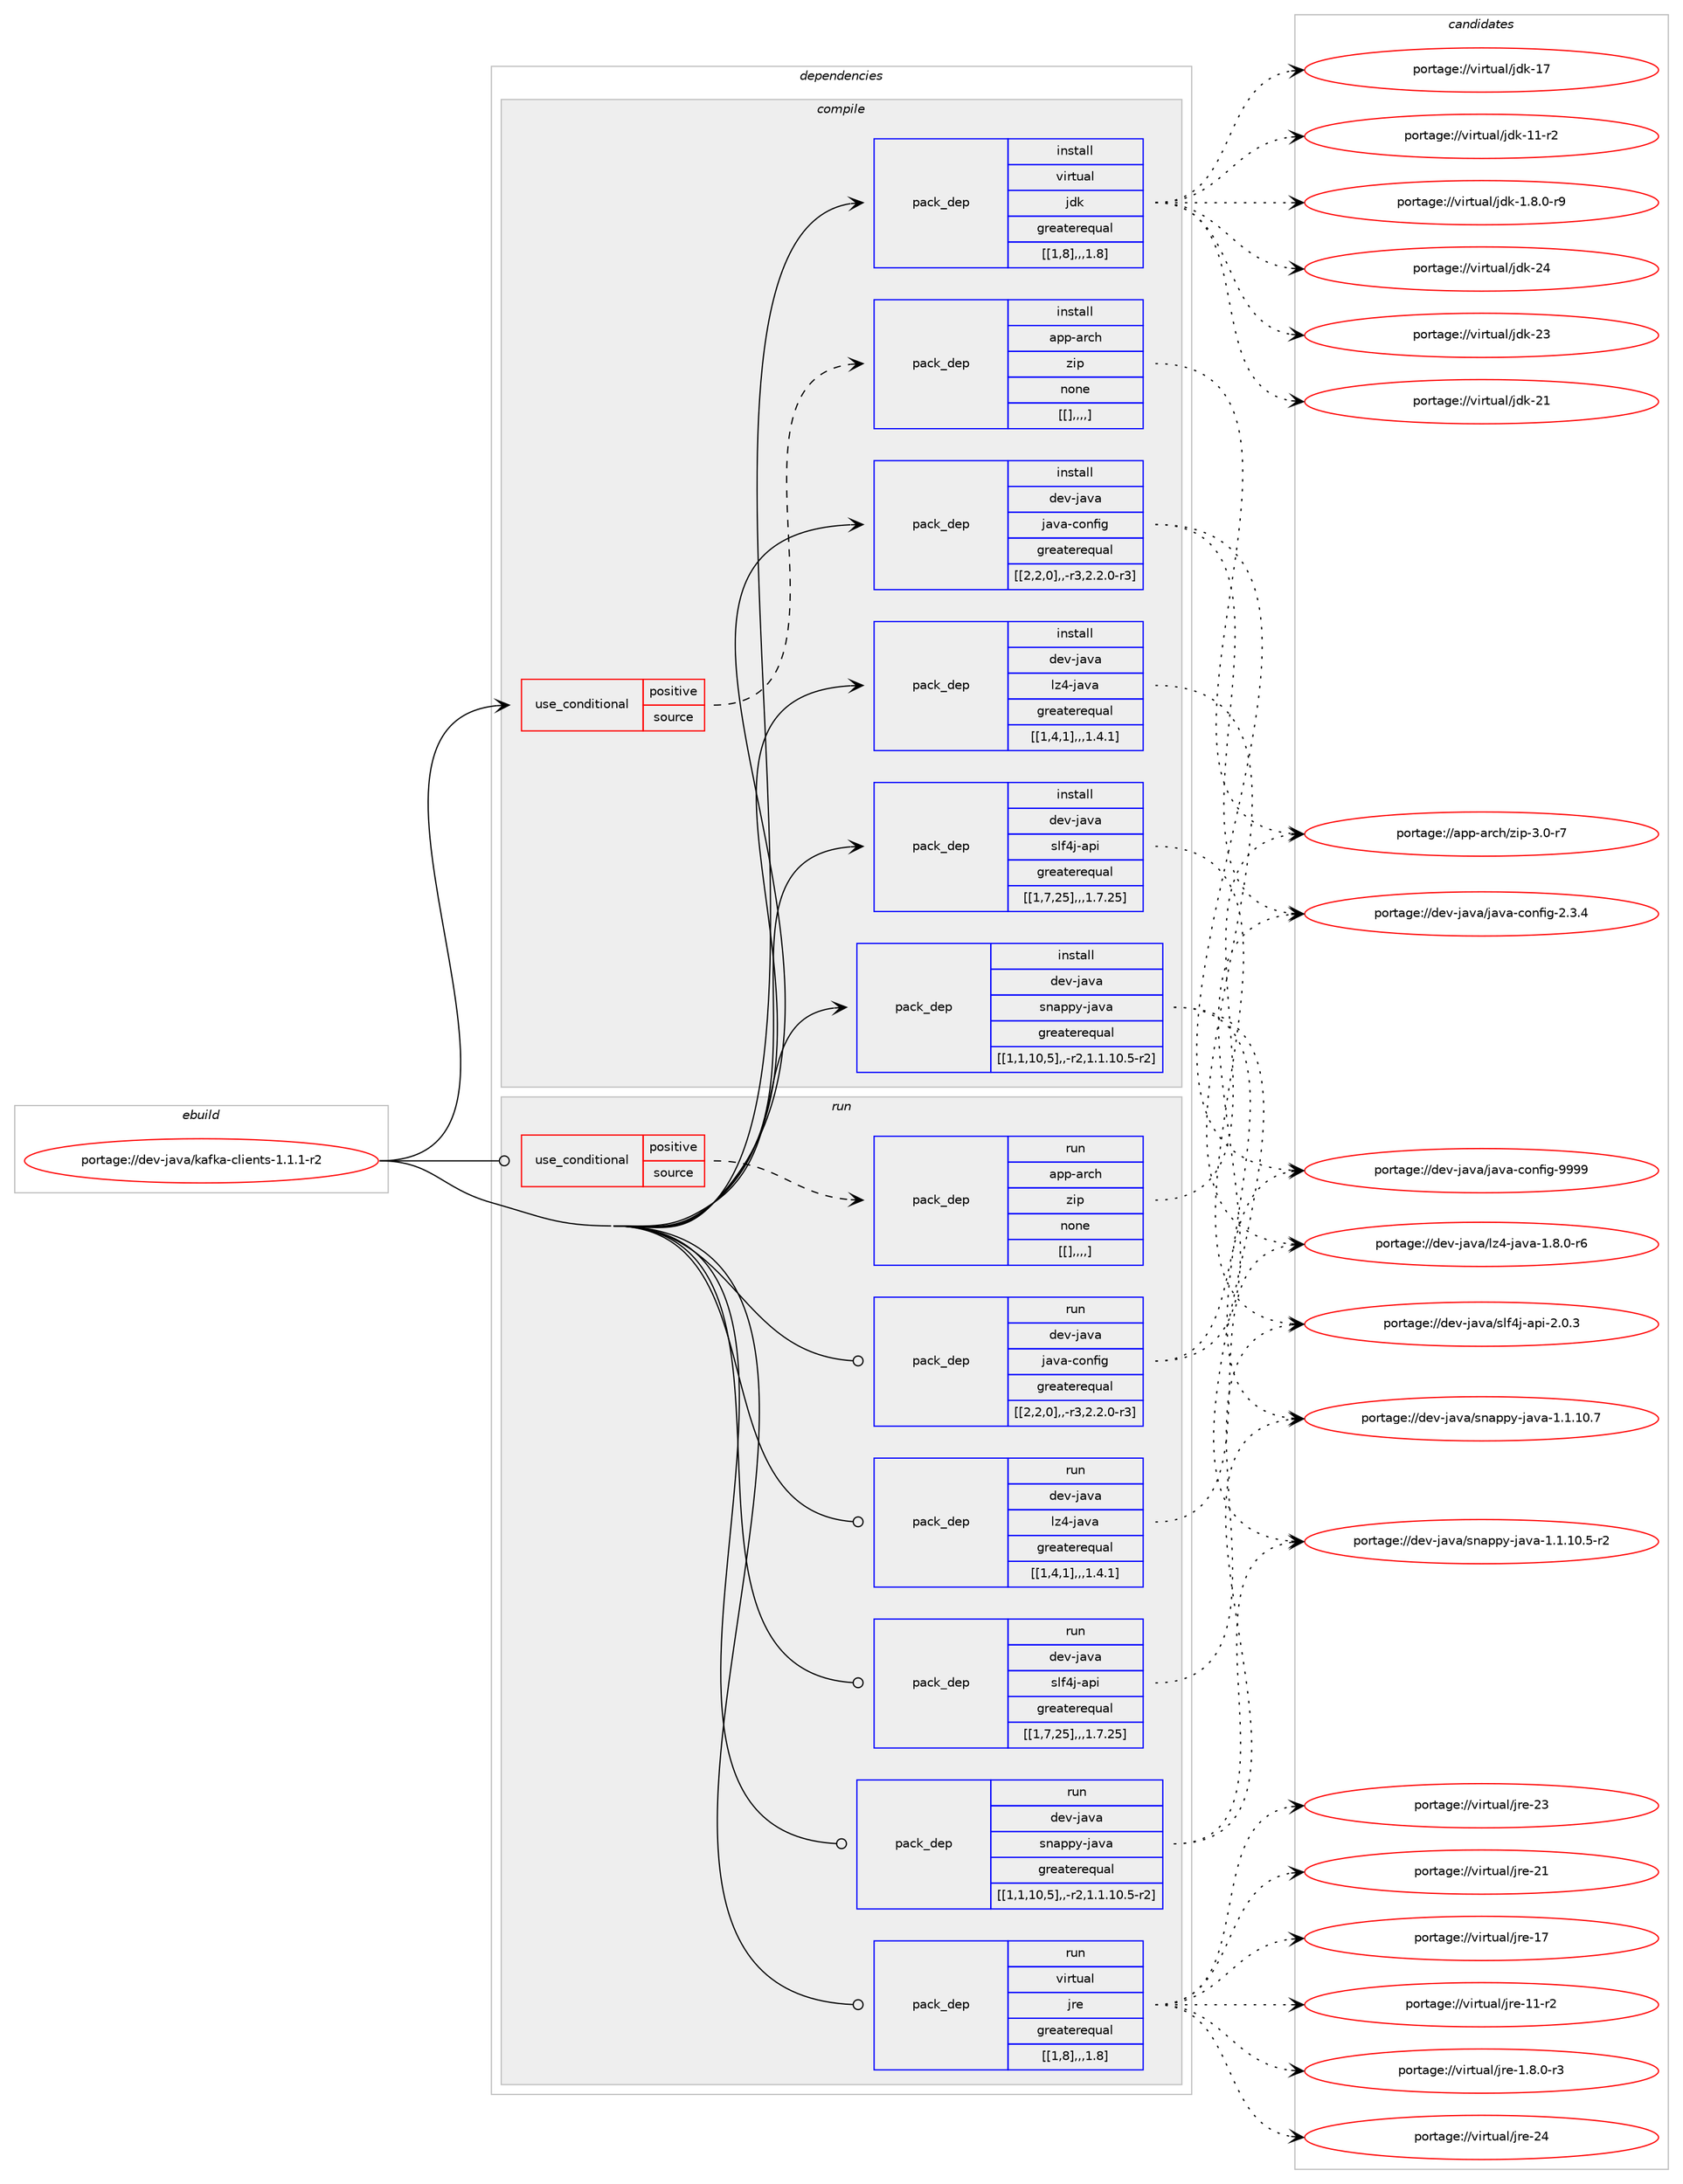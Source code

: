 digraph prolog {

# *************
# Graph options
# *************

newrank=true;
concentrate=true;
compound=true;
graph [rankdir=LR,fontname=Helvetica,fontsize=10,ranksep=1.5];#, ranksep=2.5, nodesep=0.2];
edge  [arrowhead=vee];
node  [fontname=Helvetica,fontsize=10];

# **********
# The ebuild
# **********

subgraph cluster_leftcol {
color=gray;
label=<<i>ebuild</i>>;
id [label="portage://dev-java/kafka-clients-1.1.1-r2", color=red, width=4, href="../dev-java/kafka-clients-1.1.1-r2.svg"];
}

# ****************
# The dependencies
# ****************

subgraph cluster_midcol {
color=gray;
label=<<i>dependencies</i>>;
subgraph cluster_compile {
fillcolor="#eeeeee";
style=filled;
label=<<i>compile</i>>;
subgraph cond23998 {
dependency99877 [label=<<TABLE BORDER="0" CELLBORDER="1" CELLSPACING="0" CELLPADDING="4"><TR><TD ROWSPAN="3" CELLPADDING="10">use_conditional</TD></TR><TR><TD>positive</TD></TR><TR><TD>source</TD></TR></TABLE>>, shape=none, color=red];
subgraph pack74768 {
dependency99926 [label=<<TABLE BORDER="0" CELLBORDER="1" CELLSPACING="0" CELLPADDING="4" WIDTH="220"><TR><TD ROWSPAN="6" CELLPADDING="30">pack_dep</TD></TR><TR><TD WIDTH="110">install</TD></TR><TR><TD>app-arch</TD></TR><TR><TD>zip</TD></TR><TR><TD>none</TD></TR><TR><TD>[[],,,,]</TD></TR></TABLE>>, shape=none, color=blue];
}
dependency99877:e -> dependency99926:w [weight=20,style="dashed",arrowhead="vee"];
}
id:e -> dependency99877:w [weight=20,style="solid",arrowhead="vee"];
subgraph pack74798 {
dependency99946 [label=<<TABLE BORDER="0" CELLBORDER="1" CELLSPACING="0" CELLPADDING="4" WIDTH="220"><TR><TD ROWSPAN="6" CELLPADDING="30">pack_dep</TD></TR><TR><TD WIDTH="110">install</TD></TR><TR><TD>dev-java</TD></TR><TR><TD>java-config</TD></TR><TR><TD>greaterequal</TD></TR><TR><TD>[[2,2,0],,-r3,2.2.0-r3]</TD></TR></TABLE>>, shape=none, color=blue];
}
id:e -> dependency99946:w [weight=20,style="solid",arrowhead="vee"];
subgraph pack74856 {
dependency100020 [label=<<TABLE BORDER="0" CELLBORDER="1" CELLSPACING="0" CELLPADDING="4" WIDTH="220"><TR><TD ROWSPAN="6" CELLPADDING="30">pack_dep</TD></TR><TR><TD WIDTH="110">install</TD></TR><TR><TD>dev-java</TD></TR><TR><TD>lz4-java</TD></TR><TR><TD>greaterequal</TD></TR><TR><TD>[[1,4,1],,,1.4.1]</TD></TR></TABLE>>, shape=none, color=blue];
}
id:e -> dependency100020:w [weight=20,style="solid",arrowhead="vee"];
subgraph pack74871 {
dependency100078 [label=<<TABLE BORDER="0" CELLBORDER="1" CELLSPACING="0" CELLPADDING="4" WIDTH="220"><TR><TD ROWSPAN="6" CELLPADDING="30">pack_dep</TD></TR><TR><TD WIDTH="110">install</TD></TR><TR><TD>dev-java</TD></TR><TR><TD>slf4j-api</TD></TR><TR><TD>greaterequal</TD></TR><TR><TD>[[1,7,25],,,1.7.25]</TD></TR></TABLE>>, shape=none, color=blue];
}
id:e -> dependency100078:w [weight=20,style="solid",arrowhead="vee"];
subgraph pack74925 {
dependency100157 [label=<<TABLE BORDER="0" CELLBORDER="1" CELLSPACING="0" CELLPADDING="4" WIDTH="220"><TR><TD ROWSPAN="6" CELLPADDING="30">pack_dep</TD></TR><TR><TD WIDTH="110">install</TD></TR><TR><TD>dev-java</TD></TR><TR><TD>snappy-java</TD></TR><TR><TD>greaterequal</TD></TR><TR><TD>[[1,1,10,5],,-r2,1.1.10.5-r2]</TD></TR></TABLE>>, shape=none, color=blue];
}
id:e -> dependency100157:w [weight=20,style="solid",arrowhead="vee"];
subgraph pack74983 {
dependency100171 [label=<<TABLE BORDER="0" CELLBORDER="1" CELLSPACING="0" CELLPADDING="4" WIDTH="220"><TR><TD ROWSPAN="6" CELLPADDING="30">pack_dep</TD></TR><TR><TD WIDTH="110">install</TD></TR><TR><TD>virtual</TD></TR><TR><TD>jdk</TD></TR><TR><TD>greaterequal</TD></TR><TR><TD>[[1,8],,,1.8]</TD></TR></TABLE>>, shape=none, color=blue];
}
id:e -> dependency100171:w [weight=20,style="solid",arrowhead="vee"];
}
subgraph cluster_compileandrun {
fillcolor="#eeeeee";
style=filled;
label=<<i>compile and run</i>>;
}
subgraph cluster_run {
fillcolor="#eeeeee";
style=filled;
label=<<i>run</i>>;
subgraph cond24070 {
dependency100254 [label=<<TABLE BORDER="0" CELLBORDER="1" CELLSPACING="0" CELLPADDING="4"><TR><TD ROWSPAN="3" CELLPADDING="10">use_conditional</TD></TR><TR><TD>positive</TD></TR><TR><TD>source</TD></TR></TABLE>>, shape=none, color=red];
subgraph pack75064 {
dependency100389 [label=<<TABLE BORDER="0" CELLBORDER="1" CELLSPACING="0" CELLPADDING="4" WIDTH="220"><TR><TD ROWSPAN="6" CELLPADDING="30">pack_dep</TD></TR><TR><TD WIDTH="110">run</TD></TR><TR><TD>app-arch</TD></TR><TR><TD>zip</TD></TR><TR><TD>none</TD></TR><TR><TD>[[],,,,]</TD></TR></TABLE>>, shape=none, color=blue];
}
dependency100254:e -> dependency100389:w [weight=20,style="dashed",arrowhead="vee"];
}
id:e -> dependency100254:w [weight=20,style="solid",arrowhead="odot"];
subgraph pack75181 {
dependency100452 [label=<<TABLE BORDER="0" CELLBORDER="1" CELLSPACING="0" CELLPADDING="4" WIDTH="220"><TR><TD ROWSPAN="6" CELLPADDING="30">pack_dep</TD></TR><TR><TD WIDTH="110">run</TD></TR><TR><TD>dev-java</TD></TR><TR><TD>java-config</TD></TR><TR><TD>greaterequal</TD></TR><TR><TD>[[2,2,0],,-r3,2.2.0-r3]</TD></TR></TABLE>>, shape=none, color=blue];
}
id:e -> dependency100452:w [weight=20,style="solid",arrowhead="odot"];
subgraph pack75213 {
dependency100474 [label=<<TABLE BORDER="0" CELLBORDER="1" CELLSPACING="0" CELLPADDING="4" WIDTH="220"><TR><TD ROWSPAN="6" CELLPADDING="30">pack_dep</TD></TR><TR><TD WIDTH="110">run</TD></TR><TR><TD>dev-java</TD></TR><TR><TD>lz4-java</TD></TR><TR><TD>greaterequal</TD></TR><TR><TD>[[1,4,1],,,1.4.1]</TD></TR></TABLE>>, shape=none, color=blue];
}
id:e -> dependency100474:w [weight=20,style="solid",arrowhead="odot"];
subgraph pack75247 {
dependency100496 [label=<<TABLE BORDER="0" CELLBORDER="1" CELLSPACING="0" CELLPADDING="4" WIDTH="220"><TR><TD ROWSPAN="6" CELLPADDING="30">pack_dep</TD></TR><TR><TD WIDTH="110">run</TD></TR><TR><TD>dev-java</TD></TR><TR><TD>slf4j-api</TD></TR><TR><TD>greaterequal</TD></TR><TR><TD>[[1,7,25],,,1.7.25]</TD></TR></TABLE>>, shape=none, color=blue];
}
id:e -> dependency100496:w [weight=20,style="solid",arrowhead="odot"];
subgraph pack75277 {
dependency100535 [label=<<TABLE BORDER="0" CELLBORDER="1" CELLSPACING="0" CELLPADDING="4" WIDTH="220"><TR><TD ROWSPAN="6" CELLPADDING="30">pack_dep</TD></TR><TR><TD WIDTH="110">run</TD></TR><TR><TD>dev-java</TD></TR><TR><TD>snappy-java</TD></TR><TR><TD>greaterequal</TD></TR><TR><TD>[[1,1,10,5],,-r2,1.1.10.5-r2]</TD></TR></TABLE>>, shape=none, color=blue];
}
id:e -> dependency100535:w [weight=20,style="solid",arrowhead="odot"];
subgraph pack75282 {
dependency100567 [label=<<TABLE BORDER="0" CELLBORDER="1" CELLSPACING="0" CELLPADDING="4" WIDTH="220"><TR><TD ROWSPAN="6" CELLPADDING="30">pack_dep</TD></TR><TR><TD WIDTH="110">run</TD></TR><TR><TD>virtual</TD></TR><TR><TD>jre</TD></TR><TR><TD>greaterequal</TD></TR><TR><TD>[[1,8],,,1.8]</TD></TR></TABLE>>, shape=none, color=blue];
}
id:e -> dependency100567:w [weight=20,style="solid",arrowhead="odot"];
}
}

# **************
# The candidates
# **************

subgraph cluster_choices {
rank=same;
color=gray;
label=<<i>candidates</i>>;

subgraph choice74880 {
color=black;
nodesep=1;
choice9711211245971149910447122105112455146484511455 [label="portage://app-arch/zip-3.0-r7", color=red, width=4,href="../app-arch/zip-3.0-r7.svg"];
dependency99926:e -> choice9711211245971149910447122105112455146484511455:w [style=dotted,weight="100"];
}
subgraph choice74882 {
color=black;
nodesep=1;
choice10010111845106971189747106971189745991111101021051034557575757 [label="portage://dev-java/java-config-9999", color=red, width=4,href="../dev-java/java-config-9999.svg"];
choice1001011184510697118974710697118974599111110102105103455046514652 [label="portage://dev-java/java-config-2.3.4", color=red, width=4,href="../dev-java/java-config-2.3.4.svg"];
dependency99946:e -> choice10010111845106971189747106971189745991111101021051034557575757:w [style=dotted,weight="100"];
dependency99946:e -> choice1001011184510697118974710697118974599111110102105103455046514652:w [style=dotted,weight="100"];
}
subgraph choice74894 {
color=black;
nodesep=1;
choice10010111845106971189747108122524510697118974549465646484511454 [label="portage://dev-java/lz4-java-1.8.0-r6", color=red, width=4,href="../dev-java/lz4-java-1.8.0-r6.svg"];
dependency100020:e -> choice10010111845106971189747108122524510697118974549465646484511454:w [style=dotted,weight="100"];
}
subgraph choice74896 {
color=black;
nodesep=1;
choice10010111845106971189747115108102521064597112105455046484651 [label="portage://dev-java/slf4j-api-2.0.3", color=red, width=4,href="../dev-java/slf4j-api-2.0.3.svg"];
dependency100078:e -> choice10010111845106971189747115108102521064597112105455046484651:w [style=dotted,weight="100"];
}
subgraph choice74898 {
color=black;
nodesep=1;
choice1001011184510697118974711511097112112121451069711897454946494649484655 [label="portage://dev-java/snappy-java-1.1.10.7", color=red, width=4,href="../dev-java/snappy-java-1.1.10.7.svg"];
choice10010111845106971189747115110971121121214510697118974549464946494846534511450 [label="portage://dev-java/snappy-java-1.1.10.5-r2", color=red, width=4,href="../dev-java/snappy-java-1.1.10.5-r2.svg"];
dependency100157:e -> choice1001011184510697118974711511097112112121451069711897454946494649484655:w [style=dotted,weight="100"];
dependency100157:e -> choice10010111845106971189747115110971121121214510697118974549464946494846534511450:w [style=dotted,weight="100"];
}
subgraph choice74904 {
color=black;
nodesep=1;
choice1181051141161179710847106100107455052 [label="portage://virtual/jdk-24", color=red, width=4,href="../virtual/jdk-24.svg"];
choice1181051141161179710847106100107455051 [label="portage://virtual/jdk-23", color=red, width=4,href="../virtual/jdk-23.svg"];
choice1181051141161179710847106100107455049 [label="portage://virtual/jdk-21", color=red, width=4,href="../virtual/jdk-21.svg"];
choice1181051141161179710847106100107454955 [label="portage://virtual/jdk-17", color=red, width=4,href="../virtual/jdk-17.svg"];
choice11810511411611797108471061001074549494511450 [label="portage://virtual/jdk-11-r2", color=red, width=4,href="../virtual/jdk-11-r2.svg"];
choice11810511411611797108471061001074549465646484511457 [label="portage://virtual/jdk-1.8.0-r9", color=red, width=4,href="../virtual/jdk-1.8.0-r9.svg"];
dependency100171:e -> choice1181051141161179710847106100107455052:w [style=dotted,weight="100"];
dependency100171:e -> choice1181051141161179710847106100107455051:w [style=dotted,weight="100"];
dependency100171:e -> choice1181051141161179710847106100107455049:w [style=dotted,weight="100"];
dependency100171:e -> choice1181051141161179710847106100107454955:w [style=dotted,weight="100"];
dependency100171:e -> choice11810511411611797108471061001074549494511450:w [style=dotted,weight="100"];
dependency100171:e -> choice11810511411611797108471061001074549465646484511457:w [style=dotted,weight="100"];
}
subgraph choice74908 {
color=black;
nodesep=1;
choice9711211245971149910447122105112455146484511455 [label="portage://app-arch/zip-3.0-r7", color=red, width=4,href="../app-arch/zip-3.0-r7.svg"];
dependency100389:e -> choice9711211245971149910447122105112455146484511455:w [style=dotted,weight="100"];
}
subgraph choice74916 {
color=black;
nodesep=1;
choice10010111845106971189747106971189745991111101021051034557575757 [label="portage://dev-java/java-config-9999", color=red, width=4,href="../dev-java/java-config-9999.svg"];
choice1001011184510697118974710697118974599111110102105103455046514652 [label="portage://dev-java/java-config-2.3.4", color=red, width=4,href="../dev-java/java-config-2.3.4.svg"];
dependency100452:e -> choice10010111845106971189747106971189745991111101021051034557575757:w [style=dotted,weight="100"];
dependency100452:e -> choice1001011184510697118974710697118974599111110102105103455046514652:w [style=dotted,weight="100"];
}
subgraph choice74918 {
color=black;
nodesep=1;
choice10010111845106971189747108122524510697118974549465646484511454 [label="portage://dev-java/lz4-java-1.8.0-r6", color=red, width=4,href="../dev-java/lz4-java-1.8.0-r6.svg"];
dependency100474:e -> choice10010111845106971189747108122524510697118974549465646484511454:w [style=dotted,weight="100"];
}
subgraph choice74924 {
color=black;
nodesep=1;
choice10010111845106971189747115108102521064597112105455046484651 [label="portage://dev-java/slf4j-api-2.0.3", color=red, width=4,href="../dev-java/slf4j-api-2.0.3.svg"];
dependency100496:e -> choice10010111845106971189747115108102521064597112105455046484651:w [style=dotted,weight="100"];
}
subgraph choice74927 {
color=black;
nodesep=1;
choice1001011184510697118974711511097112112121451069711897454946494649484655 [label="portage://dev-java/snappy-java-1.1.10.7", color=red, width=4,href="../dev-java/snappy-java-1.1.10.7.svg"];
choice10010111845106971189747115110971121121214510697118974549464946494846534511450 [label="portage://dev-java/snappy-java-1.1.10.5-r2", color=red, width=4,href="../dev-java/snappy-java-1.1.10.5-r2.svg"];
dependency100535:e -> choice1001011184510697118974711511097112112121451069711897454946494649484655:w [style=dotted,weight="100"];
dependency100535:e -> choice10010111845106971189747115110971121121214510697118974549464946494846534511450:w [style=dotted,weight="100"];
}
subgraph choice74930 {
color=black;
nodesep=1;
choice1181051141161179710847106114101455052 [label="portage://virtual/jre-24", color=red, width=4,href="../virtual/jre-24.svg"];
choice1181051141161179710847106114101455051 [label="portage://virtual/jre-23", color=red, width=4,href="../virtual/jre-23.svg"];
choice1181051141161179710847106114101455049 [label="portage://virtual/jre-21", color=red, width=4,href="../virtual/jre-21.svg"];
choice1181051141161179710847106114101454955 [label="portage://virtual/jre-17", color=red, width=4,href="../virtual/jre-17.svg"];
choice11810511411611797108471061141014549494511450 [label="portage://virtual/jre-11-r2", color=red, width=4,href="../virtual/jre-11-r2.svg"];
choice11810511411611797108471061141014549465646484511451 [label="portage://virtual/jre-1.8.0-r3", color=red, width=4,href="../virtual/jre-1.8.0-r3.svg"];
dependency100567:e -> choice1181051141161179710847106114101455052:w [style=dotted,weight="100"];
dependency100567:e -> choice1181051141161179710847106114101455051:w [style=dotted,weight="100"];
dependency100567:e -> choice1181051141161179710847106114101455049:w [style=dotted,weight="100"];
dependency100567:e -> choice1181051141161179710847106114101454955:w [style=dotted,weight="100"];
dependency100567:e -> choice11810511411611797108471061141014549494511450:w [style=dotted,weight="100"];
dependency100567:e -> choice11810511411611797108471061141014549465646484511451:w [style=dotted,weight="100"];
}
}

}
